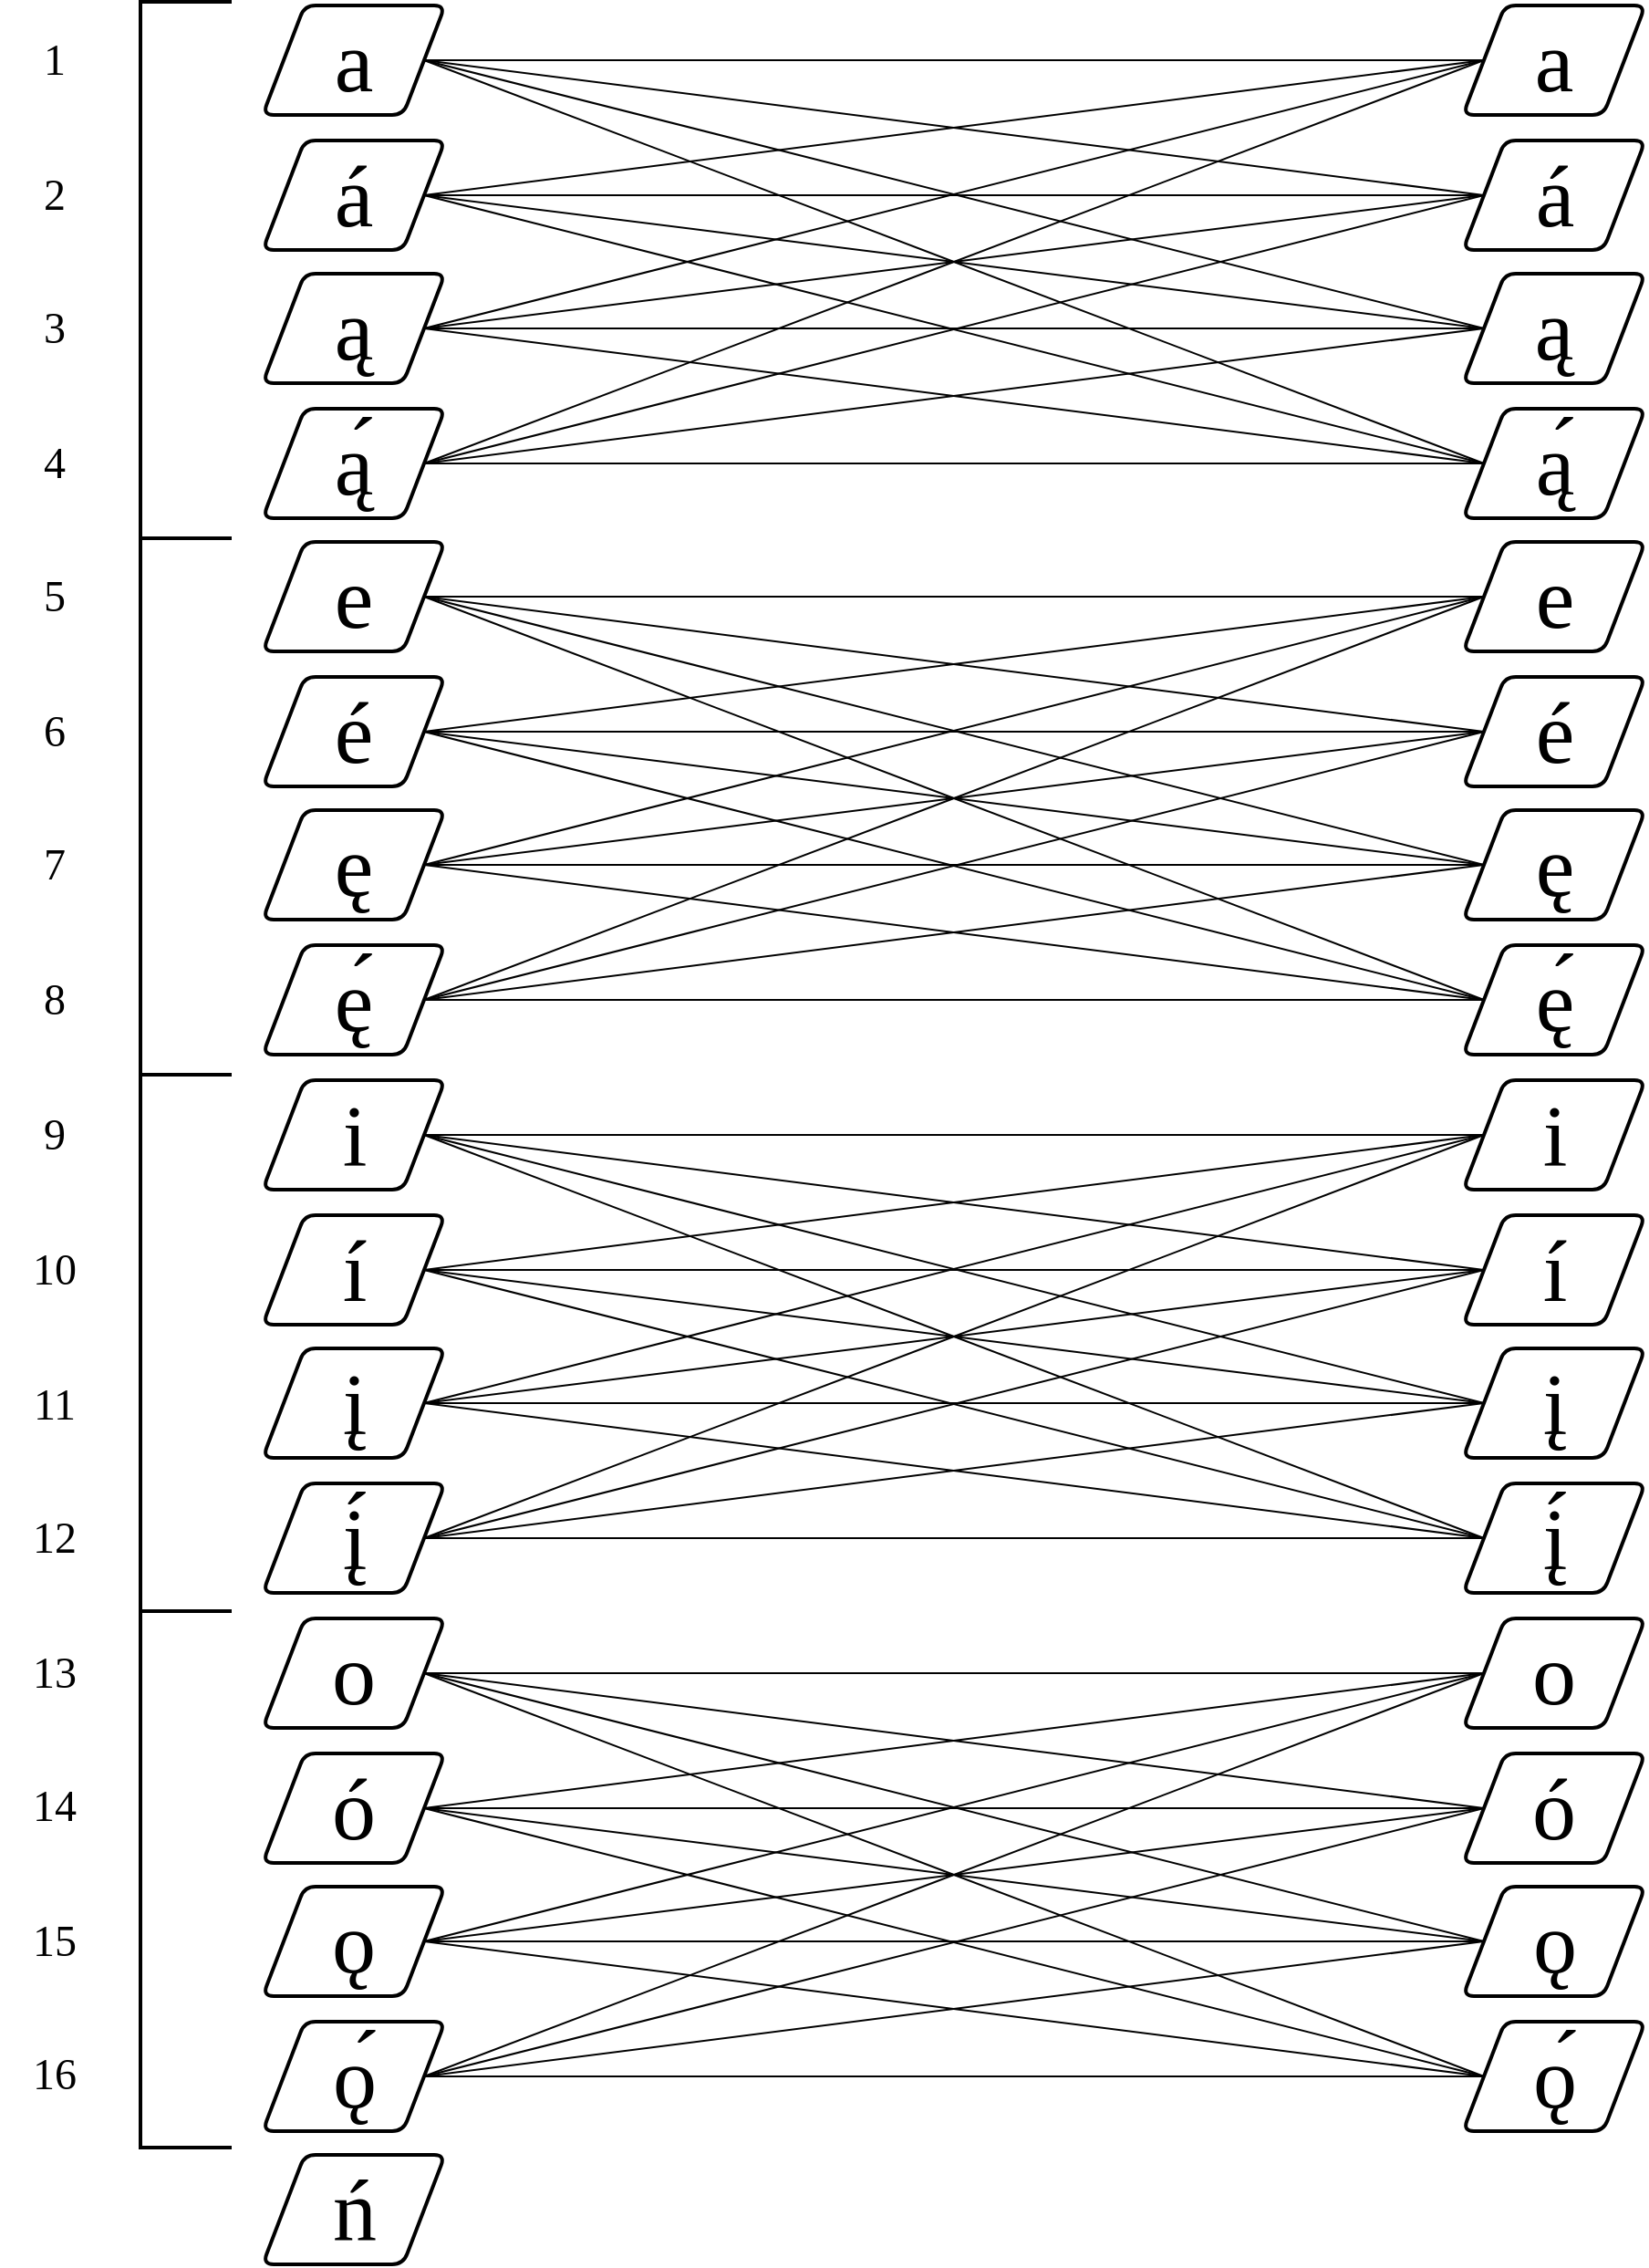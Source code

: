 <mxfile version="22.1.18" type="github">
  <diagram name="Page-1" id="VQsHgmHpjilepcqTfe5d">
    <mxGraphModel dx="4560" dy="5112" grid="0" gridSize="10" guides="1" tooltips="1" connect="1" arrows="1" fold="1" page="0" pageScale="1" pageWidth="850" pageHeight="1100" math="0" shadow="0">
      <root>
        <mxCell id="0" />
        <mxCell id="1" parent="0" />
        <mxCell id="oji7Lh0gevjrnALUTzUG-9" value="" style="strokeWidth=2;html=1;shape=mxgraph.flowchart.annotation_1;align=left;pointerEvents=1;" parent="1" vertex="1">
          <mxGeometry x="-1330" y="-3661" width="50" height="294" as="geometry" />
        </mxCell>
        <mxCell id="oji7Lh0gevjrnALUTzUG-10" value="" style="strokeWidth=2;html=1;shape=mxgraph.flowchart.annotation_1;align=left;pointerEvents=1;" parent="1" vertex="1">
          <mxGeometry x="-1330" y="-3367" width="50" height="294" as="geometry" />
        </mxCell>
        <mxCell id="oji7Lh0gevjrnALUTzUG-11" value="" style="strokeWidth=2;html=1;shape=mxgraph.flowchart.annotation_1;align=left;pointerEvents=1;" parent="1" vertex="1">
          <mxGeometry x="-1330" y="-3073" width="50" height="294" as="geometry" />
        </mxCell>
        <mxCell id="oji7Lh0gevjrnALUTzUG-12" value="" style="strokeWidth=2;html=1;shape=mxgraph.flowchart.annotation_1;align=left;pointerEvents=1;" parent="1" vertex="1">
          <mxGeometry x="-1330" y="-2779" width="50" height="294" as="geometry" />
        </mxCell>
        <mxCell id="oji7Lh0gevjrnALUTzUG-51" value="" style="endArrow=none;html=1;rounded=0;exitX=1;exitY=0.5;exitDx=0;exitDy=0;entryX=0;entryY=0.5;entryDx=0;entryDy=0;" parent="1" source="CE21XfU1R8qpKtoGvkG8-37" target="oji7Lh0gevjrnALUTzUG-56" edge="1">
          <mxGeometry width="50" height="50" relative="1" as="geometry">
            <mxPoint x="-890" y="-3445" as="sourcePoint" />
            <mxPoint x="-708.5" y="-3629" as="targetPoint" />
          </mxGeometry>
        </mxCell>
        <mxCell id="oji7Lh0gevjrnALUTzUG-52" value="" style="endArrow=none;html=1;rounded=0;entryX=0;entryY=0.5;entryDx=0;entryDy=0;exitX=1;exitY=0.5;exitDx=0;exitDy=0;" parent="1" source="CE21XfU1R8qpKtoGvkG8-37" target="oji7Lh0gevjrnALUTzUG-58" edge="1">
          <mxGeometry width="50" height="50" relative="1" as="geometry">
            <mxPoint x="-1169" y="-3612" as="sourcePoint" />
            <mxPoint x="-708.5" y="-3555" as="targetPoint" />
          </mxGeometry>
        </mxCell>
        <mxCell id="oji7Lh0gevjrnALUTzUG-54" value="" style="endArrow=none;html=1;rounded=0;exitX=1;exitY=0.5;exitDx=0;exitDy=0;entryX=0;entryY=0.5;entryDx=0;entryDy=0;" parent="1" source="CE21XfU1R8qpKtoGvkG8-37" target="oji7Lh0gevjrnALUTzUG-60" edge="1">
          <mxGeometry width="50" height="50" relative="1" as="geometry">
            <mxPoint x="-890" y="-3445" as="sourcePoint" />
            <mxPoint x="-708.5" y="-3482" as="targetPoint" />
          </mxGeometry>
        </mxCell>
        <mxCell id="oji7Lh0gevjrnALUTzUG-55" value="" style="endArrow=none;html=1;rounded=0;entryX=0;entryY=0.5;entryDx=0;entryDy=0;exitX=1;exitY=0.5;exitDx=0;exitDy=0;" parent="1" source="CE21XfU1R8qpKtoGvkG8-37" target="oji7Lh0gevjrnALUTzUG-62" edge="1">
          <mxGeometry width="50" height="50" relative="1" as="geometry">
            <mxPoint x="-1167" y="-3630" as="sourcePoint" />
            <mxPoint x="-708.5" y="-3408" as="targetPoint" />
          </mxGeometry>
        </mxCell>
        <mxCell id="oji7Lh0gevjrnALUTzUG-151" value="" style="endArrow=none;html=1;rounded=0;entryX=0;entryY=0.5;entryDx=0;entryDy=0;exitX=1;exitY=0.5;exitDx=0;exitDy=0;" parent="1" source="CE21XfU1R8qpKtoGvkG8-39" target="oji7Lh0gevjrnALUTzUG-56" edge="1">
          <mxGeometry width="50" height="50" relative="1" as="geometry">
            <mxPoint x="-591" y="-3381" as="sourcePoint" />
            <mxPoint x="-541" y="-3431" as="targetPoint" />
          </mxGeometry>
        </mxCell>
        <mxCell id="oji7Lh0gevjrnALUTzUG-152" value="" style="endArrow=none;html=1;rounded=0;entryX=0;entryY=0.5;entryDx=0;entryDy=0;exitX=1;exitY=0.5;exitDx=0;exitDy=0;" parent="1" source="CE21XfU1R8qpKtoGvkG8-41" target="oji7Lh0gevjrnALUTzUG-56" edge="1">
          <mxGeometry width="50" height="50" relative="1" as="geometry">
            <mxPoint x="-591" y="-3381" as="sourcePoint" />
            <mxPoint x="-541" y="-3431" as="targetPoint" />
          </mxGeometry>
        </mxCell>
        <mxCell id="oji7Lh0gevjrnALUTzUG-169" value="" style="endArrow=none;html=1;rounded=0;entryX=0;entryY=0.5;entryDx=0;entryDy=0;exitX=1;exitY=0.5;exitDx=0;exitDy=0;" parent="1" source="CE21XfU1R8qpKtoGvkG8-43" target="oji7Lh0gevjrnALUTzUG-56" edge="1">
          <mxGeometry width="50" height="50" relative="1" as="geometry">
            <mxPoint x="-607" y="-3712" as="sourcePoint" />
            <mxPoint x="-351" y="-3749" as="targetPoint" />
          </mxGeometry>
        </mxCell>
        <mxCell id="oji7Lh0gevjrnALUTzUG-182" value="" style="endArrow=none;html=1;rounded=0;exitX=1;exitY=0.5;exitDx=0;exitDy=0;entryX=0;entryY=0.5;entryDx=0;entryDy=0;" parent="1" source="CE21XfU1R8qpKtoGvkG8-39" target="oji7Lh0gevjrnALUTzUG-58" edge="1">
          <mxGeometry width="50" height="50" relative="1" as="geometry">
            <mxPoint x="-636" y="-3806" as="sourcePoint" />
            <mxPoint x="-380" y="-3843" as="targetPoint" />
          </mxGeometry>
        </mxCell>
        <mxCell id="oji7Lh0gevjrnALUTzUG-183" value="" style="endArrow=none;html=1;rounded=0;exitX=1;exitY=0.5;exitDx=0;exitDy=0;entryX=0;entryY=0.5;entryDx=0;entryDy=0;" parent="1" source="CE21XfU1R8qpKtoGvkG8-39" target="oji7Lh0gevjrnALUTzUG-60" edge="1">
          <mxGeometry width="50" height="50" relative="1" as="geometry">
            <mxPoint x="-626" y="-3796" as="sourcePoint" />
            <mxPoint x="-370" y="-3833" as="targetPoint" />
          </mxGeometry>
        </mxCell>
        <mxCell id="oji7Lh0gevjrnALUTzUG-184" value="" style="endArrow=none;html=1;rounded=0;exitX=1;exitY=0.5;exitDx=0;exitDy=0;entryX=0;entryY=0.5;entryDx=0;entryDy=0;" parent="1" source="CE21XfU1R8qpKtoGvkG8-39" target="oji7Lh0gevjrnALUTzUG-62" edge="1">
          <mxGeometry width="50" height="50" relative="1" as="geometry">
            <mxPoint x="-616" y="-3786" as="sourcePoint" />
            <mxPoint x="-360" y="-3823" as="targetPoint" />
          </mxGeometry>
        </mxCell>
        <mxCell id="VI83C3xkR88cXbr1cVf5-51" value="" style="endArrow=none;html=1;rounded=0;startSize=14;endSize=14;sourcePerimeterSpacing=8;targetPerimeterSpacing=8;curved=1;exitX=1;exitY=0.5;exitDx=0;exitDy=0;entryX=0;entryY=0.5;entryDx=0;entryDy=0;" parent="1" source="CE21XfU1R8qpKtoGvkG8-41" target="oji7Lh0gevjrnALUTzUG-58" edge="1">
          <mxGeometry width="50" height="50" relative="1" as="geometry">
            <mxPoint x="-1053" y="-3424" as="sourcePoint" />
            <mxPoint x="-344" y="-3535" as="targetPoint" />
          </mxGeometry>
        </mxCell>
        <mxCell id="0WpfNRxVd8SMMB5D23eY-1" value="" style="endArrow=none;html=1;rounded=0;exitX=1;exitY=0.5;exitDx=0;exitDy=0;entryX=0;entryY=0.5;entryDx=0;entryDy=0;" parent="1" source="CE21XfU1R8qpKtoGvkG8-41" target="oji7Lh0gevjrnALUTzUG-60" edge="1">
          <mxGeometry width="50" height="50" relative="1" as="geometry">
            <mxPoint x="-811" y="-3735" as="sourcePoint" />
            <mxPoint x="-705" y="-3738" as="targetPoint" />
          </mxGeometry>
        </mxCell>
        <mxCell id="CE21XfU1R8qpKtoGvkG8-37" value="" style="shape=parallelogram;html=1;strokeWidth=2;perimeter=parallelogramPerimeter;whiteSpace=wrap;rounded=1;arcSize=12;size=0.23;fontFamily=IBM Plex Sans;container=0;" parent="1" vertex="1">
          <mxGeometry x="-1263" y="-3659" width="100" height="60" as="geometry" />
        </mxCell>
        <mxCell id="CE21XfU1R8qpKtoGvkG8-38" value="&lt;font face=&quot;CMU Serif&quot; style=&quot;font-size: 48px;&quot;&gt;a&lt;/font&gt;" style="text;strokeColor=none;align=center;fillColor=none;html=1;verticalAlign=middle;whiteSpace=wrap;rounded=0;fontSize=30;container=0;" parent="1" vertex="1">
          <mxGeometry x="-1225" y="-3644" width="24" height="30" as="geometry" />
        </mxCell>
        <mxCell id="CE21XfU1R8qpKtoGvkG8-39" value="" style="shape=parallelogram;html=1;strokeWidth=2;perimeter=parallelogramPerimeter;whiteSpace=wrap;rounded=1;arcSize=12;size=0.23;fontFamily=IBM Plex Sans;container=0;" parent="1" vertex="1">
          <mxGeometry x="-1263" y="-3585" width="100" height="60" as="geometry" />
        </mxCell>
        <mxCell id="CE21XfU1R8qpKtoGvkG8-40" value="&lt;font style=&quot;font-size: 48px;&quot; face=&quot;CMU Serif&quot;&gt;á&lt;/font&gt;" style="text;strokeColor=none;align=center;fillColor=none;html=1;verticalAlign=middle;whiteSpace=wrap;rounded=0;fontSize=30;container=0;" parent="1" vertex="1">
          <mxGeometry x="-1226" y="-3570" width="26" height="30" as="geometry" />
        </mxCell>
        <mxCell id="CE21XfU1R8qpKtoGvkG8-41" value="" style="shape=parallelogram;html=1;strokeWidth=2;perimeter=parallelogramPerimeter;whiteSpace=wrap;rounded=1;arcSize=12;size=0.23;fontFamily=IBM Plex Sans;container=0;" parent="1" vertex="1">
          <mxGeometry x="-1263" y="-3512" width="100" height="60" as="geometry" />
        </mxCell>
        <mxCell id="CE21XfU1R8qpKtoGvkG8-42" value="&lt;font style=&quot;font-size: 48px;&quot; face=&quot;CMU Serif&quot;&gt;ą&lt;/font&gt;" style="text;strokeColor=none;align=center;fillColor=none;html=1;verticalAlign=middle;whiteSpace=wrap;rounded=0;fontSize=30;container=0;" parent="1" vertex="1">
          <mxGeometry x="-1225" y="-3497" width="24" height="30" as="geometry" />
        </mxCell>
        <mxCell id="CE21XfU1R8qpKtoGvkG8-43" value="" style="shape=parallelogram;html=1;strokeWidth=2;perimeter=parallelogramPerimeter;whiteSpace=wrap;rounded=1;arcSize=12;size=0.23;fontFamily=IBM Plex Sans;container=0;" parent="1" vertex="1">
          <mxGeometry x="-1263" y="-3438" width="100" height="60" as="geometry" />
        </mxCell>
        <mxCell id="CE21XfU1R8qpKtoGvkG8-44" value="&lt;p&gt;&lt;font style=&quot;font-size: 48px;&quot; face=&quot;CMU Serif&quot;&gt;ą́&lt;/font&gt;&lt;/p&gt;" style="text;strokeColor=none;align=center;fillColor=none;html=1;verticalAlign=middle;whiteSpace=wrap;rounded=0;fontSize=30;container=0;" parent="1" vertex="1">
          <mxGeometry x="-1224" y="-3423" width="22" height="30" as="geometry" />
        </mxCell>
        <mxCell id="CE21XfU1R8qpKtoGvkG8-45" value="" style="shape=parallelogram;html=1;strokeWidth=2;perimeter=parallelogramPerimeter;whiteSpace=wrap;rounded=1;arcSize=12;size=0.23;fontFamily=IBM Plex Sans;container=0;" parent="1" vertex="1">
          <mxGeometry x="-1263" y="-3365" width="100" height="60" as="geometry" />
        </mxCell>
        <mxCell id="CE21XfU1R8qpKtoGvkG8-46" value="&lt;font style=&quot;font-size: 48px;&quot; face=&quot;CMU Serif&quot;&gt;e&lt;/font&gt;" style="text;strokeColor=none;align=center;fillColor=none;html=1;verticalAlign=middle;whiteSpace=wrap;rounded=0;fontSize=30;container=0;" parent="1" vertex="1">
          <mxGeometry x="-1223" y="-3350" width="20" height="30" as="geometry" />
        </mxCell>
        <mxCell id="CE21XfU1R8qpKtoGvkG8-47" value="" style="shape=parallelogram;html=1;strokeWidth=2;perimeter=parallelogramPerimeter;whiteSpace=wrap;rounded=1;arcSize=12;size=0.23;fontFamily=IBM Plex Sans;container=0;" parent="1" vertex="1">
          <mxGeometry x="-1263" y="-3291" width="100" height="60" as="geometry" />
        </mxCell>
        <mxCell id="CE21XfU1R8qpKtoGvkG8-48" value="&lt;font style=&quot;font-size: 48px;&quot; face=&quot;CMU Serif&quot;&gt;é&lt;/font&gt;" style="text;strokeColor=none;align=center;fillColor=none;html=1;verticalAlign=middle;whiteSpace=wrap;rounded=0;fontSize=30;container=0;" parent="1" vertex="1">
          <mxGeometry x="-1223" y="-3276" width="20" height="30" as="geometry" />
        </mxCell>
        <mxCell id="CE21XfU1R8qpKtoGvkG8-49" value="" style="shape=parallelogram;html=1;strokeWidth=2;perimeter=parallelogramPerimeter;whiteSpace=wrap;rounded=1;arcSize=12;size=0.23;fontFamily=IBM Plex Sans;container=0;" parent="1" vertex="1">
          <mxGeometry x="-1263" y="-3218" width="100" height="60" as="geometry" />
        </mxCell>
        <mxCell id="CE21XfU1R8qpKtoGvkG8-50" value="&lt;font style=&quot;font-size: 48px;&quot; face=&quot;CMU Serif&quot;&gt;ę&lt;/font&gt;" style="text;strokeColor=none;align=center;fillColor=none;html=1;verticalAlign=middle;whiteSpace=wrap;rounded=0;fontSize=30;container=0;" parent="1" vertex="1">
          <mxGeometry x="-1223" y="-3203" width="20" height="30" as="geometry" />
        </mxCell>
        <mxCell id="CE21XfU1R8qpKtoGvkG8-51" value="" style="shape=parallelogram;html=1;strokeWidth=2;perimeter=parallelogramPerimeter;whiteSpace=wrap;rounded=1;arcSize=12;size=0.23;fontFamily=IBM Plex Sans;container=0;" parent="1" vertex="1">
          <mxGeometry x="-1263" y="-3144" width="100" height="60" as="geometry" />
        </mxCell>
        <mxCell id="CE21XfU1R8qpKtoGvkG8-52" value="&lt;font style=&quot;font-size: 48px;&quot; face=&quot;CMU Serif&quot;&gt;ę́&lt;/font&gt;" style="text;strokeColor=none;align=center;fillColor=none;html=1;verticalAlign=middle;whiteSpace=wrap;rounded=0;fontSize=30;container=0;" parent="1" vertex="1">
          <mxGeometry x="-1223" y="-3129" width="20" height="30" as="geometry" />
        </mxCell>
        <mxCell id="CE21XfU1R8qpKtoGvkG8-53" value="" style="shape=parallelogram;html=1;strokeWidth=2;perimeter=parallelogramPerimeter;whiteSpace=wrap;rounded=1;arcSize=12;size=0.23;fontFamily=IBM Plex Sans;container=0;" parent="1" vertex="1">
          <mxGeometry x="-1263" y="-3070" width="100" height="60" as="geometry" />
        </mxCell>
        <mxCell id="CE21XfU1R8qpKtoGvkG8-54" value="&lt;font face=&quot;CMU Serif&quot; style=&quot;font-size: 48px;&quot;&gt;i&lt;/font&gt;" style="text;strokeColor=none;align=center;fillColor=none;html=1;verticalAlign=middle;whiteSpace=wrap;rounded=0;fontSize=30;container=0;" parent="1" vertex="1">
          <mxGeometry x="-1220.5" y="-3055" width="15" height="30" as="geometry" />
        </mxCell>
        <mxCell id="CE21XfU1R8qpKtoGvkG8-55" value="" style="shape=parallelogram;html=1;strokeWidth=2;perimeter=parallelogramPerimeter;whiteSpace=wrap;rounded=1;arcSize=12;size=0.23;fontFamily=IBM Plex Sans;container=0;" parent="1" vertex="1">
          <mxGeometry x="-1263" y="-2996" width="100" height="60" as="geometry" />
        </mxCell>
        <mxCell id="CE21XfU1R8qpKtoGvkG8-56" value="&lt;font style=&quot;font-size: 48px;&quot; face=&quot;CMU Serif&quot;&gt;í&lt;/font&gt;" style="text;strokeColor=none;align=center;fillColor=none;html=1;verticalAlign=middle;whiteSpace=wrap;rounded=0;fontSize=30;container=0;" parent="1" vertex="1">
          <mxGeometry x="-1219.5" y="-2981" width="13" height="30" as="geometry" />
        </mxCell>
        <mxCell id="CE21XfU1R8qpKtoGvkG8-57" value="" style="shape=parallelogram;html=1;strokeWidth=2;perimeter=parallelogramPerimeter;whiteSpace=wrap;rounded=1;arcSize=12;size=0.23;fontFamily=IBM Plex Sans;container=0;" parent="1" vertex="1">
          <mxGeometry x="-1263" y="-2923" width="100" height="60" as="geometry" />
        </mxCell>
        <mxCell id="CE21XfU1R8qpKtoGvkG8-58" value="&lt;font style=&quot;font-size: 48px;&quot; face=&quot;CMU Serif&quot;&gt;į&lt;/font&gt;" style="text;strokeColor=none;align=center;fillColor=none;html=1;verticalAlign=middle;whiteSpace=wrap;rounded=0;fontSize=30;container=0;" parent="1" vertex="1">
          <mxGeometry x="-1219.5" y="-2908" width="13" height="30" as="geometry" />
        </mxCell>
        <mxCell id="CE21XfU1R8qpKtoGvkG8-59" value="" style="shape=parallelogram;html=1;strokeWidth=2;perimeter=parallelogramPerimeter;whiteSpace=wrap;rounded=1;arcSize=12;size=0.23;fontFamily=IBM Plex Sans;container=0;" parent="1" vertex="1">
          <mxGeometry x="-1263" y="-2849" width="100" height="60" as="geometry" />
        </mxCell>
        <mxCell id="CE21XfU1R8qpKtoGvkG8-60" value="&lt;font style=&quot;font-size: 48px;&quot; face=&quot;CMU Serif&quot;&gt;į́&lt;/font&gt;" style="text;strokeColor=none;align=center;fillColor=none;html=1;verticalAlign=middle;whiteSpace=wrap;rounded=0;fontSize=30;container=0;" parent="1" vertex="1">
          <mxGeometry x="-1219.5" y="-2834" width="13" height="30" as="geometry" />
        </mxCell>
        <mxCell id="oji7Lh0gevjrnALUTzUG-1" value="" style="shape=parallelogram;html=1;strokeWidth=2;perimeter=parallelogramPerimeter;whiteSpace=wrap;rounded=1;arcSize=12;size=0.23;fontFamily=IBM Plex Sans;container=0;" parent="1" vertex="1">
          <mxGeometry x="-1263" y="-2775" width="100" height="60" as="geometry" />
        </mxCell>
        <mxCell id="oji7Lh0gevjrnALUTzUG-2" value="&lt;font style=&quot;font-size: 48px;&quot; face=&quot;CMU Serif&quot;&gt;o&lt;/font&gt;" style="text;strokeColor=none;align=center;fillColor=none;html=1;verticalAlign=middle;whiteSpace=wrap;rounded=0;fontSize=30;container=0;" parent="1" vertex="1">
          <mxGeometry x="-1224" y="-2760" width="22" height="30" as="geometry" />
        </mxCell>
        <mxCell id="oji7Lh0gevjrnALUTzUG-3" value="" style="shape=parallelogram;html=1;strokeWidth=2;perimeter=parallelogramPerimeter;whiteSpace=wrap;rounded=1;arcSize=12;size=0.23;fontFamily=IBM Plex Sans;container=0;" parent="1" vertex="1">
          <mxGeometry x="-1263" y="-2701" width="100" height="60" as="geometry" />
        </mxCell>
        <mxCell id="oji7Lh0gevjrnALUTzUG-4" value="&lt;font style=&quot;font-size: 48px;&quot; face=&quot;CMU Serif&quot;&gt;ó&lt;/font&gt;" style="text;strokeColor=none;align=center;fillColor=none;html=1;verticalAlign=middle;whiteSpace=wrap;rounded=0;fontSize=30;container=0;" parent="1" vertex="1">
          <mxGeometry x="-1224" y="-2686" width="22" height="30" as="geometry" />
        </mxCell>
        <mxCell id="oji7Lh0gevjrnALUTzUG-5" value="" style="shape=parallelogram;html=1;strokeWidth=2;perimeter=parallelogramPerimeter;whiteSpace=wrap;rounded=1;arcSize=12;size=0.23;fontFamily=IBM Plex Sans;container=0;" parent="1" vertex="1">
          <mxGeometry x="-1263" y="-2628" width="100" height="60" as="geometry" />
        </mxCell>
        <mxCell id="oji7Lh0gevjrnALUTzUG-6" value="&lt;font style=&quot;font-size: 48px;&quot; face=&quot;CMU Serif&quot;&gt;ǫ&lt;/font&gt;" style="text;strokeColor=none;align=center;fillColor=none;html=1;verticalAlign=middle;whiteSpace=wrap;rounded=0;fontSize=30;container=0;" parent="1" vertex="1">
          <mxGeometry x="-1224" y="-2613" width="22" height="30" as="geometry" />
        </mxCell>
        <mxCell id="oji7Lh0gevjrnALUTzUG-7" value="" style="shape=parallelogram;html=1;strokeWidth=2;perimeter=parallelogramPerimeter;whiteSpace=wrap;rounded=1;arcSize=12;size=0.23;fontFamily=IBM Plex Sans;container=0;" parent="1" vertex="1">
          <mxGeometry x="-1263" y="-2554" width="100" height="60" as="geometry" />
        </mxCell>
        <mxCell id="oji7Lh0gevjrnALUTzUG-8" value="&lt;font style=&quot;font-size: 48px;&quot; face=&quot;CMU Serif&quot;&gt;ǫ́&lt;/font&gt;" style="text;strokeColor=none;align=center;fillColor=none;html=1;verticalAlign=middle;whiteSpace=wrap;rounded=0;fontSize=30;container=0;" parent="1" vertex="1">
          <mxGeometry x="-1223.5" y="-2539" width="21" height="30" as="geometry" />
        </mxCell>
        <mxCell id="oji7Lh0gevjrnALUTzUG-13" value="" style="shape=parallelogram;html=1;strokeWidth=2;perimeter=parallelogramPerimeter;whiteSpace=wrap;rounded=1;arcSize=12;size=0.23;fontFamily=IBM Plex Sans;container=0;" parent="1" vertex="1">
          <mxGeometry x="-1263" y="-2481" width="100" height="60" as="geometry" />
        </mxCell>
        <mxCell id="oji7Lh0gevjrnALUTzUG-14" value="&lt;font style=&quot;font-size: 48px;&quot; face=&quot;CMU Serif&quot;&gt;ń&lt;/font&gt;" style="text;strokeColor=none;align=center;fillColor=none;html=1;verticalAlign=middle;whiteSpace=wrap;rounded=0;fontSize=30;container=0;" parent="1" vertex="1">
          <mxGeometry x="-1225.5" y="-2466" width="25" height="30" as="geometry" />
        </mxCell>
        <mxCell id="oji7Lh0gevjrnALUTzUG-56" value="" style="shape=parallelogram;html=1;strokeWidth=2;perimeter=parallelogramPerimeter;whiteSpace=wrap;rounded=1;arcSize=12;size=0.23;fontFamily=IBM Plex Sans;container=0;" parent="1" vertex="1">
          <mxGeometry x="-605" y="-3659" width="100" height="60" as="geometry" />
        </mxCell>
        <mxCell id="oji7Lh0gevjrnALUTzUG-57" value="&lt;font face=&quot;CMU Serif&quot; style=&quot;font-size: 48px;&quot;&gt;a&lt;/font&gt;" style="text;strokeColor=none;align=center;fillColor=none;html=1;verticalAlign=middle;whiteSpace=wrap;rounded=0;fontSize=30;container=0;" parent="1" vertex="1">
          <mxGeometry x="-567" y="-3644" width="24" height="30" as="geometry" />
        </mxCell>
        <mxCell id="oji7Lh0gevjrnALUTzUG-58" value="" style="shape=parallelogram;html=1;strokeWidth=2;perimeter=parallelogramPerimeter;whiteSpace=wrap;rounded=1;arcSize=12;size=0.23;fontFamily=IBM Plex Sans;container=0;" parent="1" vertex="1">
          <mxGeometry x="-605" y="-3585" width="100" height="60" as="geometry" />
        </mxCell>
        <mxCell id="oji7Lh0gevjrnALUTzUG-59" value="&lt;font style=&quot;font-size: 48px;&quot; face=&quot;CMU Serif&quot;&gt;á&lt;/font&gt;" style="text;strokeColor=none;align=center;fillColor=none;html=1;verticalAlign=middle;whiteSpace=wrap;rounded=0;fontSize=30;container=0;" parent="1" vertex="1">
          <mxGeometry x="-567.5" y="-3570" width="25" height="30" as="geometry" />
        </mxCell>
        <mxCell id="oji7Lh0gevjrnALUTzUG-60" value="" style="shape=parallelogram;html=1;strokeWidth=2;perimeter=parallelogramPerimeter;whiteSpace=wrap;rounded=1;arcSize=12;size=0.23;fontFamily=IBM Plex Sans;container=0;" parent="1" vertex="1">
          <mxGeometry x="-605" y="-3512" width="100" height="60" as="geometry" />
        </mxCell>
        <mxCell id="oji7Lh0gevjrnALUTzUG-61" value="&lt;font style=&quot;font-size: 48px;&quot; face=&quot;CMU Serif&quot;&gt;ą&lt;/font&gt;" style="text;strokeColor=none;align=center;fillColor=none;html=1;verticalAlign=middle;whiteSpace=wrap;rounded=0;fontSize=30;container=0;" parent="1" vertex="1">
          <mxGeometry x="-567" y="-3497" width="24" height="30" as="geometry" />
        </mxCell>
        <mxCell id="oji7Lh0gevjrnALUTzUG-62" value="" style="shape=parallelogram;html=1;strokeWidth=2;perimeter=parallelogramPerimeter;whiteSpace=wrap;rounded=1;arcSize=12;size=0.23;fontFamily=IBM Plex Sans;container=0;" parent="1" vertex="1">
          <mxGeometry x="-605" y="-3438" width="100" height="60" as="geometry" />
        </mxCell>
        <mxCell id="oji7Lh0gevjrnALUTzUG-63" value="&lt;p&gt;&lt;font style=&quot;font-size: 48px;&quot; face=&quot;CMU Serif&quot;&gt;ą́&lt;/font&gt;&lt;/p&gt;" style="text;strokeColor=none;align=center;fillColor=none;html=1;verticalAlign=middle;whiteSpace=wrap;rounded=0;fontSize=30;container=0;" parent="1" vertex="1">
          <mxGeometry x="-565.5" y="-3423" width="21" height="30" as="geometry" />
        </mxCell>
        <mxCell id="oji7Lh0gevjrnALUTzUG-64" value="" style="shape=parallelogram;html=1;strokeWidth=2;perimeter=parallelogramPerimeter;whiteSpace=wrap;rounded=1;arcSize=12;size=0.23;fontFamily=IBM Plex Sans;container=0;" parent="1" vertex="1">
          <mxGeometry x="-605" y="-3365" width="100" height="60" as="geometry" />
        </mxCell>
        <mxCell id="oji7Lh0gevjrnALUTzUG-65" value="&lt;font style=&quot;font-size: 48px;&quot; face=&quot;CMU Serif&quot;&gt;e&lt;/font&gt;" style="text;strokeColor=none;align=center;fillColor=none;html=1;verticalAlign=middle;whiteSpace=wrap;rounded=0;fontSize=30;container=0;" parent="1" vertex="1">
          <mxGeometry x="-564.5" y="-3350" width="19" height="30" as="geometry" />
        </mxCell>
        <mxCell id="oji7Lh0gevjrnALUTzUG-66" value="" style="shape=parallelogram;html=1;strokeWidth=2;perimeter=parallelogramPerimeter;whiteSpace=wrap;rounded=1;arcSize=12;size=0.23;fontFamily=IBM Plex Sans;container=0;" parent="1" vertex="1">
          <mxGeometry x="-605" y="-3291" width="100" height="60" as="geometry" />
        </mxCell>
        <mxCell id="oji7Lh0gevjrnALUTzUG-67" value="&lt;font style=&quot;font-size: 48px;&quot; face=&quot;CMU Serif&quot;&gt;é&lt;/font&gt;" style="text;strokeColor=none;align=center;fillColor=none;html=1;verticalAlign=middle;whiteSpace=wrap;rounded=0;fontSize=30;container=0;" parent="1" vertex="1">
          <mxGeometry x="-564.5" y="-3276" width="19" height="30" as="geometry" />
        </mxCell>
        <mxCell id="oji7Lh0gevjrnALUTzUG-68" value="" style="shape=parallelogram;html=1;strokeWidth=2;perimeter=parallelogramPerimeter;whiteSpace=wrap;rounded=1;arcSize=12;size=0.23;fontFamily=IBM Plex Sans;container=0;" parent="1" vertex="1">
          <mxGeometry x="-605" y="-3218" width="100" height="60" as="geometry" />
        </mxCell>
        <mxCell id="oji7Lh0gevjrnALUTzUG-69" value="&lt;font style=&quot;font-size: 48px;&quot; face=&quot;CMU Serif&quot;&gt;ę&lt;/font&gt;" style="text;strokeColor=none;align=center;fillColor=none;html=1;verticalAlign=middle;whiteSpace=wrap;rounded=0;fontSize=30;container=0;" parent="1" vertex="1">
          <mxGeometry x="-564.5" y="-3203" width="19" height="30" as="geometry" />
        </mxCell>
        <mxCell id="oji7Lh0gevjrnALUTzUG-70" value="" style="shape=parallelogram;html=1;strokeWidth=2;perimeter=parallelogramPerimeter;whiteSpace=wrap;rounded=1;arcSize=12;size=0.23;fontFamily=IBM Plex Sans;container=0;" parent="1" vertex="1">
          <mxGeometry x="-605" y="-3144" width="100" height="60" as="geometry" />
        </mxCell>
        <mxCell id="oji7Lh0gevjrnALUTzUG-71" value="&lt;font style=&quot;font-size: 48px;&quot; face=&quot;CMU Serif&quot;&gt;ę́&lt;/font&gt;" style="text;strokeColor=none;align=center;fillColor=none;html=1;verticalAlign=middle;whiteSpace=wrap;rounded=0;fontSize=30;container=0;" parent="1" vertex="1">
          <mxGeometry x="-564.5" y="-3129" width="19" height="30" as="geometry" />
        </mxCell>
        <mxCell id="oji7Lh0gevjrnALUTzUG-72" value="" style="shape=parallelogram;html=1;strokeWidth=2;perimeter=parallelogramPerimeter;whiteSpace=wrap;rounded=1;arcSize=12;size=0.23;fontFamily=IBM Plex Sans;container=0;" parent="1" vertex="1">
          <mxGeometry x="-605" y="-3070" width="100" height="60" as="geometry" />
        </mxCell>
        <mxCell id="oji7Lh0gevjrnALUTzUG-73" value="&lt;font face=&quot;CMU Serif&quot; style=&quot;font-size: 48px;&quot;&gt;i&lt;/font&gt;" style="text;strokeColor=none;align=center;fillColor=none;html=1;verticalAlign=middle;whiteSpace=wrap;rounded=0;fontSize=30;container=0;" parent="1" vertex="1">
          <mxGeometry x="-560.5" y="-3055" width="11" height="30" as="geometry" />
        </mxCell>
        <mxCell id="oji7Lh0gevjrnALUTzUG-74" value="" style="shape=parallelogram;html=1;strokeWidth=2;perimeter=parallelogramPerimeter;whiteSpace=wrap;rounded=1;arcSize=12;size=0.23;fontFamily=IBM Plex Sans;container=0;" parent="1" vertex="1">
          <mxGeometry x="-605" y="-2996" width="100" height="60" as="geometry" />
        </mxCell>
        <mxCell id="oji7Lh0gevjrnALUTzUG-75" value="&lt;font style=&quot;font-size: 48px;&quot; face=&quot;CMU Serif&quot;&gt;í&lt;/font&gt;" style="text;strokeColor=none;align=center;fillColor=none;html=1;verticalAlign=middle;whiteSpace=wrap;rounded=0;fontSize=30;container=0;" parent="1" vertex="1">
          <mxGeometry x="-561.5" y="-2981" width="13" height="30" as="geometry" />
        </mxCell>
        <mxCell id="oji7Lh0gevjrnALUTzUG-76" value="" style="shape=parallelogram;html=1;strokeWidth=2;perimeter=parallelogramPerimeter;whiteSpace=wrap;rounded=1;arcSize=12;size=0.23;fontFamily=IBM Plex Sans;container=0;" parent="1" vertex="1">
          <mxGeometry x="-605" y="-2923" width="100" height="60" as="geometry" />
        </mxCell>
        <mxCell id="oji7Lh0gevjrnALUTzUG-77" value="&lt;font style=&quot;font-size: 48px;&quot; face=&quot;CMU Serif&quot;&gt;į&lt;/font&gt;" style="text;strokeColor=none;align=center;fillColor=none;html=1;verticalAlign=middle;whiteSpace=wrap;rounded=0;fontSize=30;container=0;" parent="1" vertex="1">
          <mxGeometry x="-560.5" y="-2908" width="11" height="30" as="geometry" />
        </mxCell>
        <mxCell id="oji7Lh0gevjrnALUTzUG-78" value="" style="shape=parallelogram;html=1;strokeWidth=2;perimeter=parallelogramPerimeter;whiteSpace=wrap;rounded=1;arcSize=12;size=0.23;fontFamily=IBM Plex Sans;container=0;" parent="1" vertex="1">
          <mxGeometry x="-605" y="-2849" width="100" height="60" as="geometry" />
        </mxCell>
        <mxCell id="oji7Lh0gevjrnALUTzUG-79" value="&lt;font style=&quot;font-size: 48px;&quot; face=&quot;CMU Serif&quot;&gt;į́&lt;/font&gt;" style="text;strokeColor=none;align=center;fillColor=none;html=1;verticalAlign=middle;whiteSpace=wrap;rounded=0;fontSize=30;container=0;" parent="1" vertex="1">
          <mxGeometry x="-560.5" y="-2834" width="11" height="30" as="geometry" />
        </mxCell>
        <mxCell id="oji7Lh0gevjrnALUTzUG-80" value="" style="shape=parallelogram;html=1;strokeWidth=2;perimeter=parallelogramPerimeter;whiteSpace=wrap;rounded=1;arcSize=12;size=0.23;fontFamily=IBM Plex Sans;container=0;" parent="1" vertex="1">
          <mxGeometry x="-605" y="-2775" width="100" height="60" as="geometry" />
        </mxCell>
        <mxCell id="oji7Lh0gevjrnALUTzUG-81" value="&lt;font style=&quot;font-size: 48px;&quot; face=&quot;CMU Serif&quot;&gt;o&lt;/font&gt;" style="text;strokeColor=none;align=center;fillColor=none;html=1;verticalAlign=middle;whiteSpace=wrap;rounded=0;fontSize=30;container=0;" parent="1" vertex="1">
          <mxGeometry x="-566" y="-2760" width="22" height="30" as="geometry" />
        </mxCell>
        <mxCell id="oji7Lh0gevjrnALUTzUG-82" value="" style="shape=parallelogram;html=1;strokeWidth=2;perimeter=parallelogramPerimeter;whiteSpace=wrap;rounded=1;arcSize=12;size=0.23;fontFamily=IBM Plex Sans;container=0;" parent="1" vertex="1">
          <mxGeometry x="-605" y="-2701" width="100" height="60" as="geometry" />
        </mxCell>
        <mxCell id="oji7Lh0gevjrnALUTzUG-83" value="&lt;font style=&quot;font-size: 48px;&quot; face=&quot;CMU Serif&quot;&gt;ó&lt;/font&gt;" style="text;strokeColor=none;align=center;fillColor=none;html=1;verticalAlign=middle;whiteSpace=wrap;rounded=0;fontSize=30;container=0;" parent="1" vertex="1">
          <mxGeometry x="-566" y="-2686" width="22" height="30" as="geometry" />
        </mxCell>
        <mxCell id="oji7Lh0gevjrnALUTzUG-84" value="" style="shape=parallelogram;html=1;strokeWidth=2;perimeter=parallelogramPerimeter;whiteSpace=wrap;rounded=1;arcSize=12;size=0.23;fontFamily=IBM Plex Sans;container=0;" parent="1" vertex="1">
          <mxGeometry x="-605" y="-2628" width="100" height="60" as="geometry" />
        </mxCell>
        <mxCell id="oji7Lh0gevjrnALUTzUG-85" value="&lt;font style=&quot;font-size: 48px;&quot; face=&quot;CMU Serif&quot;&gt;ǫ&lt;/font&gt;" style="text;strokeColor=none;align=center;fillColor=none;html=1;verticalAlign=middle;whiteSpace=wrap;rounded=0;fontSize=30;container=0;" parent="1" vertex="1">
          <mxGeometry x="-565.5" y="-2613" width="21" height="30" as="geometry" />
        </mxCell>
        <mxCell id="oji7Lh0gevjrnALUTzUG-86" value="" style="shape=parallelogram;html=1;strokeWidth=2;perimeter=parallelogramPerimeter;whiteSpace=wrap;rounded=1;arcSize=12;size=0.23;fontFamily=IBM Plex Sans;container=0;" parent="1" vertex="1">
          <mxGeometry x="-605" y="-2554" width="100" height="60" as="geometry" />
        </mxCell>
        <mxCell id="oji7Lh0gevjrnALUTzUG-87" value="&lt;font style=&quot;font-size: 48px;&quot; face=&quot;CMU Serif&quot;&gt;ǫ́&lt;/font&gt;" style="text;strokeColor=none;align=center;fillColor=none;html=1;verticalAlign=middle;whiteSpace=wrap;rounded=0;fontSize=30;container=0;" parent="1" vertex="1">
          <mxGeometry x="-565.5" y="-2539" width="21" height="30" as="geometry" />
        </mxCell>
        <mxCell id="0WpfNRxVd8SMMB5D23eY-2" value="" style="endArrow=none;html=1;rounded=0;exitX=1;exitY=0.5;exitDx=0;exitDy=0;entryX=0;entryY=0.5;entryDx=0;entryDy=0;" parent="1" source="CE21XfU1R8qpKtoGvkG8-41" target="oji7Lh0gevjrnALUTzUG-62" edge="1">
          <mxGeometry width="50" height="50" relative="1" as="geometry">
            <mxPoint x="-801" y="-3725" as="sourcePoint" />
            <mxPoint x="-695" y="-3728" as="targetPoint" />
          </mxGeometry>
        </mxCell>
        <mxCell id="0WpfNRxVd8SMMB5D23eY-15" value="" style="endArrow=none;html=1;rounded=0;exitX=1;exitY=0.5;exitDx=0;exitDy=0;entryX=0;entryY=0.5;entryDx=0;entryDy=0;" parent="1" source="CE21XfU1R8qpKtoGvkG8-43" target="oji7Lh0gevjrnALUTzUG-58" edge="1">
          <mxGeometry width="50" height="50" relative="1" as="geometry">
            <mxPoint x="-166" y="-3404" as="sourcePoint" />
            <mxPoint x="-60" y="-3407" as="targetPoint" />
          </mxGeometry>
        </mxCell>
        <mxCell id="0WpfNRxVd8SMMB5D23eY-16" value="" style="endArrow=none;html=1;rounded=0;exitX=1;exitY=0.5;exitDx=0;exitDy=0;entryX=0;entryY=0.5;entryDx=0;entryDy=0;" parent="1" source="CE21XfU1R8qpKtoGvkG8-43" target="oji7Lh0gevjrnALUTzUG-60" edge="1">
          <mxGeometry width="50" height="50" relative="1" as="geometry">
            <mxPoint x="-156" y="-3394" as="sourcePoint" />
            <mxPoint x="10" y="-3511" as="targetPoint" />
          </mxGeometry>
        </mxCell>
        <mxCell id="0WpfNRxVd8SMMB5D23eY-17" value="" style="endArrow=none;html=1;rounded=0;exitX=1;exitY=0.5;exitDx=0;exitDy=0;entryX=0;entryY=0.5;entryDx=0;entryDy=0;" parent="1" source="CE21XfU1R8qpKtoGvkG8-43" target="oji7Lh0gevjrnALUTzUG-62" edge="1">
          <mxGeometry width="50" height="50" relative="1" as="geometry">
            <mxPoint x="-146" y="-3384" as="sourcePoint" />
            <mxPoint x="-40" y="-3387" as="targetPoint" />
          </mxGeometry>
        </mxCell>
        <mxCell id="0WpfNRxVd8SMMB5D23eY-33" value="" style="endArrow=none;html=1;rounded=0;exitX=1;exitY=0.5;exitDx=0;exitDy=0;entryX=0;entryY=0.5;entryDx=0;entryDy=0;" parent="1" source="CE21XfU1R8qpKtoGvkG8-45" target="oji7Lh0gevjrnALUTzUG-64" edge="1">
          <mxGeometry width="50" height="50" relative="1" as="geometry">
            <mxPoint x="14" y="-3224" as="sourcePoint" />
            <mxPoint x="120" y="-3227" as="targetPoint" />
          </mxGeometry>
        </mxCell>
        <mxCell id="0WpfNRxVd8SMMB5D23eY-34" value="" style="endArrow=none;html=1;rounded=0;exitX=1;exitY=0.5;exitDx=0;exitDy=0;entryX=0;entryY=0.5;entryDx=0;entryDy=0;" parent="1" source="CE21XfU1R8qpKtoGvkG8-45" target="oji7Lh0gevjrnALUTzUG-66" edge="1">
          <mxGeometry width="50" height="50" relative="1" as="geometry">
            <mxPoint x="24" y="-3214" as="sourcePoint" />
            <mxPoint x="76" y="-3087" as="targetPoint" />
          </mxGeometry>
        </mxCell>
        <mxCell id="0WpfNRxVd8SMMB5D23eY-35" value="" style="endArrow=none;html=1;rounded=0;exitX=1;exitY=0.5;exitDx=0;exitDy=0;entryX=0;entryY=0.5;entryDx=0;entryDy=0;" parent="1" source="CE21XfU1R8qpKtoGvkG8-45" target="oji7Lh0gevjrnALUTzUG-68" edge="1">
          <mxGeometry width="50" height="50" relative="1" as="geometry">
            <mxPoint x="34" y="-3204" as="sourcePoint" />
            <mxPoint x="116" y="-3305" as="targetPoint" />
          </mxGeometry>
        </mxCell>
        <mxCell id="0WpfNRxVd8SMMB5D23eY-36" value="" style="endArrow=none;html=1;rounded=0;exitX=1;exitY=0.5;exitDx=0;exitDy=0;entryX=0;entryY=0.5;entryDx=0;entryDy=0;" parent="1" source="CE21XfU1R8qpKtoGvkG8-45" target="oji7Lh0gevjrnALUTzUG-70" edge="1">
          <mxGeometry width="50" height="50" relative="1" as="geometry">
            <mxPoint x="44" y="-3194" as="sourcePoint" />
            <mxPoint x="150" y="-3197" as="targetPoint" />
          </mxGeometry>
        </mxCell>
        <mxCell id="0WpfNRxVd8SMMB5D23eY-48" value="" style="endArrow=none;html=1;rounded=0;exitX=1;exitY=0.5;exitDx=0;exitDy=0;entryX=0;entryY=0.5;entryDx=0;entryDy=0;" parent="1" source="CE21XfU1R8qpKtoGvkG8-47" target="oji7Lh0gevjrnALUTzUG-64" edge="1">
          <mxGeometry width="50" height="50" relative="1" as="geometry">
            <mxPoint x="-200" y="-3328" as="sourcePoint" />
            <mxPoint x="-94" y="-3331" as="targetPoint" />
          </mxGeometry>
        </mxCell>
        <mxCell id="0WpfNRxVd8SMMB5D23eY-49" value="" style="endArrow=none;html=1;rounded=0;exitX=1;exitY=0.5;exitDx=0;exitDy=0;entryX=0;entryY=0.5;entryDx=0;entryDy=0;" parent="1" source="CE21XfU1R8qpKtoGvkG8-47" target="oji7Lh0gevjrnALUTzUG-66" edge="1">
          <mxGeometry width="50" height="50" relative="1" as="geometry">
            <mxPoint x="-190" y="-3318" as="sourcePoint" />
            <mxPoint x="-84" y="-3321" as="targetPoint" />
          </mxGeometry>
        </mxCell>
        <mxCell id="0WpfNRxVd8SMMB5D23eY-50" value="" style="endArrow=none;html=1;rounded=0;exitX=1;exitY=0.5;exitDx=0;exitDy=0;entryX=0;entryY=0.5;entryDx=0;entryDy=0;" parent="1" source="CE21XfU1R8qpKtoGvkG8-47" target="oji7Lh0gevjrnALUTzUG-68" edge="1">
          <mxGeometry width="50" height="50" relative="1" as="geometry">
            <mxPoint x="-180" y="-3308" as="sourcePoint" />
            <mxPoint x="-74" y="-3311" as="targetPoint" />
          </mxGeometry>
        </mxCell>
        <mxCell id="0WpfNRxVd8SMMB5D23eY-51" value="&lt;font face=&quot;Tahoma&quot; style=&quot;font-size: 24px;&quot;&gt;1&lt;/font&gt;" style="text;html=1;strokeColor=none;fillColor=none;align=center;verticalAlign=middle;whiteSpace=wrap;rounded=0;" parent="1" vertex="1">
          <mxGeometry x="-1407" y="-3644" width="60" height="30" as="geometry" />
        </mxCell>
        <mxCell id="0WpfNRxVd8SMMB5D23eY-52" value="&lt;font face=&quot;Tahoma&quot; style=&quot;font-size: 24px;&quot;&gt;2&lt;/font&gt;" style="text;html=1;strokeColor=none;fillColor=none;align=center;verticalAlign=middle;whiteSpace=wrap;rounded=0;" parent="1" vertex="1">
          <mxGeometry x="-1407" y="-3570" width="60" height="30" as="geometry" />
        </mxCell>
        <mxCell id="0WpfNRxVd8SMMB5D23eY-53" value="&lt;font face=&quot;Tahoma&quot; style=&quot;font-size: 24px;&quot;&gt;3&lt;/font&gt;" style="text;html=1;strokeColor=none;fillColor=none;align=center;verticalAlign=middle;whiteSpace=wrap;rounded=0;" parent="1" vertex="1">
          <mxGeometry x="-1407" y="-3497" width="60" height="30" as="geometry" />
        </mxCell>
        <mxCell id="0WpfNRxVd8SMMB5D23eY-54" value="&lt;font face=&quot;Tahoma&quot; style=&quot;font-size: 24px;&quot;&gt;4&lt;/font&gt;" style="text;html=1;strokeColor=none;fillColor=none;align=center;verticalAlign=middle;whiteSpace=wrap;rounded=0;" parent="1" vertex="1">
          <mxGeometry x="-1407" y="-3423" width="60" height="30" as="geometry" />
        </mxCell>
        <mxCell id="0WpfNRxVd8SMMB5D23eY-55" value="&lt;font face=&quot;Tahoma&quot; style=&quot;font-size: 24px;&quot;&gt;5&lt;/font&gt;" style="text;html=1;strokeColor=none;fillColor=none;align=center;verticalAlign=middle;whiteSpace=wrap;rounded=0;" parent="1" vertex="1">
          <mxGeometry x="-1407" y="-3350" width="60" height="30" as="geometry" />
        </mxCell>
        <mxCell id="0WpfNRxVd8SMMB5D23eY-56" value="&lt;font face=&quot;Tahoma&quot; style=&quot;font-size: 24px;&quot;&gt;6&lt;/font&gt;" style="text;html=1;strokeColor=none;fillColor=none;align=center;verticalAlign=middle;whiteSpace=wrap;rounded=0;" parent="1" vertex="1">
          <mxGeometry x="-1407" y="-3276" width="60" height="30" as="geometry" />
        </mxCell>
        <mxCell id="0WpfNRxVd8SMMB5D23eY-57" value="&lt;font face=&quot;Tahoma&quot; style=&quot;font-size: 24px;&quot;&gt;7&lt;/font&gt;" style="text;html=1;strokeColor=none;fillColor=none;align=center;verticalAlign=middle;whiteSpace=wrap;rounded=0;" parent="1" vertex="1">
          <mxGeometry x="-1407" y="-3203" width="60" height="30" as="geometry" />
        </mxCell>
        <mxCell id="0WpfNRxVd8SMMB5D23eY-58" value="&lt;font face=&quot;Tahoma&quot; style=&quot;font-size: 24px;&quot;&gt;8&lt;/font&gt;" style="text;html=1;strokeColor=none;fillColor=none;align=center;verticalAlign=middle;whiteSpace=wrap;rounded=0;" parent="1" vertex="1">
          <mxGeometry x="-1407" y="-3129" width="60" height="30" as="geometry" />
        </mxCell>
        <mxCell id="0WpfNRxVd8SMMB5D23eY-59" value="&lt;font face=&quot;Tahoma&quot; style=&quot;font-size: 24px;&quot;&gt;9&lt;/font&gt;" style="text;html=1;strokeColor=none;fillColor=none;align=center;verticalAlign=middle;whiteSpace=wrap;rounded=0;" parent="1" vertex="1">
          <mxGeometry x="-1407" y="-3055" width="60" height="30" as="geometry" />
        </mxCell>
        <mxCell id="0WpfNRxVd8SMMB5D23eY-60" value="&lt;font face=&quot;Tahoma&quot; style=&quot;font-size: 24px;&quot;&gt;10&lt;/font&gt;" style="text;html=1;strokeColor=none;fillColor=none;align=center;verticalAlign=middle;whiteSpace=wrap;rounded=0;" parent="1" vertex="1">
          <mxGeometry x="-1407" y="-2981" width="60" height="30" as="geometry" />
        </mxCell>
        <mxCell id="0WpfNRxVd8SMMB5D23eY-61" value="&lt;font face=&quot;Tahoma&quot; style=&quot;font-size: 24px;&quot;&gt;11&lt;/font&gt;" style="text;html=1;strokeColor=none;fillColor=none;align=center;verticalAlign=middle;whiteSpace=wrap;rounded=0;" parent="1" vertex="1">
          <mxGeometry x="-1407" y="-2907" width="60" height="30" as="geometry" />
        </mxCell>
        <mxCell id="0WpfNRxVd8SMMB5D23eY-62" value="&lt;font face=&quot;Tahoma&quot; style=&quot;font-size: 24px;&quot;&gt;12&lt;/font&gt;" style="text;html=1;strokeColor=none;fillColor=none;align=center;verticalAlign=middle;whiteSpace=wrap;rounded=0;" parent="1" vertex="1">
          <mxGeometry x="-1407" y="-2834" width="60" height="30" as="geometry" />
        </mxCell>
        <mxCell id="0WpfNRxVd8SMMB5D23eY-63" value="&lt;font face=&quot;Tahoma&quot; style=&quot;font-size: 24px;&quot;&gt;13&lt;/font&gt;" style="text;html=1;strokeColor=none;fillColor=none;align=center;verticalAlign=middle;whiteSpace=wrap;rounded=0;" parent="1" vertex="1">
          <mxGeometry x="-1407" y="-2760" width="60" height="30" as="geometry" />
        </mxCell>
        <mxCell id="0WpfNRxVd8SMMB5D23eY-64" value="&lt;font face=&quot;Tahoma&quot; style=&quot;font-size: 24px;&quot;&gt;14&lt;/font&gt;" style="text;html=1;strokeColor=none;fillColor=none;align=center;verticalAlign=middle;whiteSpace=wrap;rounded=0;" parent="1" vertex="1">
          <mxGeometry x="-1407" y="-2687" width="60" height="30" as="geometry" />
        </mxCell>
        <mxCell id="0WpfNRxVd8SMMB5D23eY-65" value="&lt;font face=&quot;Tahoma&quot; style=&quot;font-size: 24px;&quot;&gt;15&lt;/font&gt;" style="text;html=1;strokeColor=none;fillColor=none;align=center;verticalAlign=middle;whiteSpace=wrap;rounded=0;" parent="1" vertex="1">
          <mxGeometry x="-1407" y="-2613" width="60" height="30" as="geometry" />
        </mxCell>
        <mxCell id="0WpfNRxVd8SMMB5D23eY-66" value="&lt;font face=&quot;Tahoma&quot; style=&quot;font-size: 24px;&quot;&gt;16&lt;/font&gt;" style="text;html=1;strokeColor=none;fillColor=none;align=center;verticalAlign=middle;whiteSpace=wrap;rounded=0;" parent="1" vertex="1">
          <mxGeometry x="-1407" y="-2540" width="60" height="30" as="geometry" />
        </mxCell>
        <mxCell id="0WpfNRxVd8SMMB5D23eY-68" value="" style="endArrow=none;html=1;rounded=0;exitX=1;exitY=0.5;exitDx=0;exitDy=0;entryX=0;entryY=0.5;entryDx=0;entryDy=0;" parent="1" source="CE21XfU1R8qpKtoGvkG8-47" target="oji7Lh0gevjrnALUTzUG-70" edge="1">
          <mxGeometry width="50" height="50" relative="1" as="geometry">
            <mxPoint x="-140" y="-3305" as="sourcePoint" />
            <mxPoint x="-63" y="-3325" as="targetPoint" />
          </mxGeometry>
        </mxCell>
        <mxCell id="0WpfNRxVd8SMMB5D23eY-80" value="" style="endArrow=none;html=1;rounded=0;exitX=1;exitY=0.5;exitDx=0;exitDy=0;entryX=0;entryY=0.5;entryDx=0;entryDy=0;" parent="1" source="CE21XfU1R8qpKtoGvkG8-49" target="oji7Lh0gevjrnALUTzUG-64" edge="1">
          <mxGeometry width="50" height="50" relative="1" as="geometry">
            <mxPoint x="-20" y="-3185" as="sourcePoint" />
            <mxPoint x="57" y="-3205" as="targetPoint" />
          </mxGeometry>
        </mxCell>
        <mxCell id="0WpfNRxVd8SMMB5D23eY-81" value="" style="endArrow=none;html=1;rounded=0;exitX=1;exitY=0.5;exitDx=0;exitDy=0;entryX=0;entryY=0.5;entryDx=0;entryDy=0;" parent="1" source="CE21XfU1R8qpKtoGvkG8-49" target="oji7Lh0gevjrnALUTzUG-66" edge="1">
          <mxGeometry width="50" height="50" relative="1" as="geometry">
            <mxPoint x="-10" y="-3175" as="sourcePoint" />
            <mxPoint x="67" y="-3195" as="targetPoint" />
          </mxGeometry>
        </mxCell>
        <mxCell id="0WpfNRxVd8SMMB5D23eY-82" value="" style="endArrow=none;html=1;rounded=0;exitX=1;exitY=0.5;exitDx=0;exitDy=0;entryX=0;entryY=0.5;entryDx=0;entryDy=0;" parent="1" source="CE21XfU1R8qpKtoGvkG8-49" target="oji7Lh0gevjrnALUTzUG-68" edge="1">
          <mxGeometry width="50" height="50" relative="1" as="geometry">
            <mxPoint y="-3165" as="sourcePoint" />
            <mxPoint x="36" y="-3319" as="targetPoint" />
          </mxGeometry>
        </mxCell>
        <mxCell id="0WpfNRxVd8SMMB5D23eY-83" value="" style="endArrow=none;html=1;rounded=0;exitX=1;exitY=0.5;exitDx=0;exitDy=0;entryX=0;entryY=0.5;entryDx=0;entryDy=0;" parent="1" source="CE21XfU1R8qpKtoGvkG8-49" target="oji7Lh0gevjrnALUTzUG-70" edge="1">
          <mxGeometry width="50" height="50" relative="1" as="geometry">
            <mxPoint x="10" y="-3155" as="sourcePoint" />
            <mxPoint x="87" y="-3175" as="targetPoint" />
          </mxGeometry>
        </mxCell>
        <mxCell id="0WpfNRxVd8SMMB5D23eY-95" value="" style="endArrow=none;html=1;rounded=0;exitX=1;exitY=0.5;exitDx=0;exitDy=0;entryX=0;entryY=0.5;entryDx=0;entryDy=0;" parent="1" source="CE21XfU1R8qpKtoGvkG8-51" target="oji7Lh0gevjrnALUTzUG-64" edge="1">
          <mxGeometry width="50" height="50" relative="1" as="geometry">
            <mxPoint x="-105" y="-3337" as="sourcePoint" />
            <mxPoint x="-28" y="-3357" as="targetPoint" />
          </mxGeometry>
        </mxCell>
        <mxCell id="0WpfNRxVd8SMMB5D23eY-96" value="" style="endArrow=none;html=1;rounded=0;exitX=1;exitY=0.5;exitDx=0;exitDy=0;entryX=0;entryY=0.5;entryDx=0;entryDy=0;" parent="1" source="CE21XfU1R8qpKtoGvkG8-51" target="oji7Lh0gevjrnALUTzUG-66" edge="1">
          <mxGeometry width="50" height="50" relative="1" as="geometry">
            <mxPoint x="-95" y="-3327" as="sourcePoint" />
            <mxPoint x="-18" y="-3347" as="targetPoint" />
          </mxGeometry>
        </mxCell>
        <mxCell id="0WpfNRxVd8SMMB5D23eY-97" value="" style="endArrow=none;html=1;rounded=0;exitX=1;exitY=0.5;exitDx=0;exitDy=0;entryX=0;entryY=0.5;entryDx=0;entryDy=0;" parent="1" source="CE21XfU1R8qpKtoGvkG8-51" target="oji7Lh0gevjrnALUTzUG-68" edge="1">
          <mxGeometry width="50" height="50" relative="1" as="geometry">
            <mxPoint x="-85" y="-3317" as="sourcePoint" />
            <mxPoint x="-8" y="-3337" as="targetPoint" />
          </mxGeometry>
        </mxCell>
        <mxCell id="0WpfNRxVd8SMMB5D23eY-98" value="" style="endArrow=none;html=1;rounded=0;exitX=1;exitY=0.5;exitDx=0;exitDy=0;entryX=0;entryY=0.5;entryDx=0;entryDy=0;" parent="1" source="CE21XfU1R8qpKtoGvkG8-51" target="oji7Lh0gevjrnALUTzUG-70" edge="1">
          <mxGeometry width="50" height="50" relative="1" as="geometry">
            <mxPoint x="-75" y="-3307" as="sourcePoint" />
            <mxPoint x="2" y="-3327" as="targetPoint" />
          </mxGeometry>
        </mxCell>
        <mxCell id="0WpfNRxVd8SMMB5D23eY-114" value="" style="endArrow=none;html=1;rounded=0;exitX=1;exitY=0.5;exitDx=0;exitDy=0;entryX=0;entryY=0.5;entryDx=0;entryDy=0;" parent="1" source="CE21XfU1R8qpKtoGvkG8-53" target="oji7Lh0gevjrnALUTzUG-72" edge="1">
          <mxGeometry width="50" height="50" relative="1" as="geometry">
            <mxPoint x="-77" y="-3108" as="sourcePoint" />
            <mxPoint y="-3128" as="targetPoint" />
          </mxGeometry>
        </mxCell>
        <mxCell id="0WpfNRxVd8SMMB5D23eY-115" value="" style="endArrow=none;html=1;rounded=0;exitX=1;exitY=0.5;exitDx=0;exitDy=0;entryX=0;entryY=0.5;entryDx=0;entryDy=0;" parent="1" source="CE21XfU1R8qpKtoGvkG8-53" target="oji7Lh0gevjrnALUTzUG-74" edge="1">
          <mxGeometry width="50" height="50" relative="1" as="geometry">
            <mxPoint x="-67" y="-3098" as="sourcePoint" />
            <mxPoint x="10" y="-3118" as="targetPoint" />
          </mxGeometry>
        </mxCell>
        <mxCell id="0WpfNRxVd8SMMB5D23eY-116" value="" style="endArrow=none;html=1;rounded=0;exitX=1;exitY=0.5;exitDx=0;exitDy=0;entryX=0;entryY=0.5;entryDx=0;entryDy=0;" parent="1" source="CE21XfU1R8qpKtoGvkG8-53" target="oji7Lh0gevjrnALUTzUG-76" edge="1">
          <mxGeometry width="50" height="50" relative="1" as="geometry">
            <mxPoint x="-57" y="-3088" as="sourcePoint" />
            <mxPoint x="20" y="-3108" as="targetPoint" />
          </mxGeometry>
        </mxCell>
        <mxCell id="0WpfNRxVd8SMMB5D23eY-117" value="" style="endArrow=none;html=1;rounded=0;exitX=1;exitY=0.5;exitDx=0;exitDy=0;entryX=0;entryY=0.5;entryDx=0;entryDy=0;" parent="1" source="CE21XfU1R8qpKtoGvkG8-53" target="oji7Lh0gevjrnALUTzUG-78" edge="1">
          <mxGeometry width="50" height="50" relative="1" as="geometry">
            <mxPoint x="-47" y="-3078" as="sourcePoint" />
            <mxPoint x="30" y="-3098" as="targetPoint" />
          </mxGeometry>
        </mxCell>
        <mxCell id="0WpfNRxVd8SMMB5D23eY-151" value="" style="endArrow=none;html=1;rounded=0;exitX=1;exitY=0.5;exitDx=0;exitDy=0;entryX=0;entryY=0.5;entryDx=0;entryDy=0;" parent="1" source="CE21XfU1R8qpKtoGvkG8-55" target="oji7Lh0gevjrnALUTzUG-72" edge="1">
          <mxGeometry width="50" height="50" relative="1" as="geometry">
            <mxPoint x="-56" y="-3077" as="sourcePoint" />
            <mxPoint x="30" y="-3173" as="targetPoint" />
          </mxGeometry>
        </mxCell>
        <mxCell id="0WpfNRxVd8SMMB5D23eY-153" value="" style="endArrow=none;html=1;rounded=0;exitX=1;exitY=0.5;exitDx=0;exitDy=0;entryX=0;entryY=0.5;entryDx=0;entryDy=0;" parent="1" source="CE21XfU1R8qpKtoGvkG8-55" target="oji7Lh0gevjrnALUTzUG-74" edge="1">
          <mxGeometry width="50" height="50" relative="1" as="geometry">
            <mxPoint x="-36" y="-3057" as="sourcePoint" />
            <mxPoint x="50" y="-3153" as="targetPoint" />
          </mxGeometry>
        </mxCell>
        <mxCell id="0WpfNRxVd8SMMB5D23eY-154" value="" style="endArrow=none;html=1;rounded=0;exitX=1;exitY=0.5;exitDx=0;exitDy=0;entryX=0;entryY=0.5;entryDx=0;entryDy=0;" parent="1" source="CE21XfU1R8qpKtoGvkG8-55" target="oji7Lh0gevjrnALUTzUG-76" edge="1">
          <mxGeometry width="50" height="50" relative="1" as="geometry">
            <mxPoint x="-26" y="-3047" as="sourcePoint" />
            <mxPoint x="60" y="-3143" as="targetPoint" />
          </mxGeometry>
        </mxCell>
        <mxCell id="0WpfNRxVd8SMMB5D23eY-155" value="" style="endArrow=none;html=1;rounded=0;exitX=1;exitY=0.5;exitDx=0;exitDy=0;entryX=0;entryY=0.5;entryDx=0;entryDy=0;" parent="1" source="CE21XfU1R8qpKtoGvkG8-55" target="oji7Lh0gevjrnALUTzUG-78" edge="1">
          <mxGeometry width="50" height="50" relative="1" as="geometry">
            <mxPoint x="-16" y="-3037" as="sourcePoint" />
            <mxPoint x="70" y="-3133" as="targetPoint" />
          </mxGeometry>
        </mxCell>
        <mxCell id="0WpfNRxVd8SMMB5D23eY-167" value="" style="endArrow=none;html=1;rounded=0;exitX=1;exitY=0.5;exitDx=0;exitDy=0;entryX=0;entryY=0.5;entryDx=0;entryDy=0;" parent="1" source="CE21XfU1R8qpKtoGvkG8-57" target="oji7Lh0gevjrnALUTzUG-72" edge="1">
          <mxGeometry width="50" height="50" relative="1" as="geometry">
            <mxPoint x="-89" y="-2934" as="sourcePoint" />
            <mxPoint x="-3" y="-3030" as="targetPoint" />
          </mxGeometry>
        </mxCell>
        <mxCell id="0WpfNRxVd8SMMB5D23eY-168" value="" style="endArrow=none;html=1;rounded=0;exitX=1;exitY=0.5;exitDx=0;exitDy=0;entryX=0;entryY=0.5;entryDx=0;entryDy=0;" parent="1" source="CE21XfU1R8qpKtoGvkG8-57" target="oji7Lh0gevjrnALUTzUG-74" edge="1">
          <mxGeometry width="50" height="50" relative="1" as="geometry">
            <mxPoint x="-79" y="-2924" as="sourcePoint" />
            <mxPoint x="7" y="-3020" as="targetPoint" />
          </mxGeometry>
        </mxCell>
        <mxCell id="0WpfNRxVd8SMMB5D23eY-169" value="" style="endArrow=none;html=1;rounded=0;exitX=1;exitY=0.5;exitDx=0;exitDy=0;entryX=0;entryY=0.5;entryDx=0;entryDy=0;" parent="1" source="CE21XfU1R8qpKtoGvkG8-57" target="oji7Lh0gevjrnALUTzUG-76" edge="1">
          <mxGeometry width="50" height="50" relative="1" as="geometry">
            <mxPoint x="-69" y="-2914" as="sourcePoint" />
            <mxPoint x="17" y="-3010" as="targetPoint" />
          </mxGeometry>
        </mxCell>
        <mxCell id="0WpfNRxVd8SMMB5D23eY-170" value="" style="endArrow=none;html=1;rounded=0;exitX=1;exitY=0.5;exitDx=0;exitDy=0;entryX=0;entryY=0.5;entryDx=0;entryDy=0;" parent="1" source="CE21XfU1R8qpKtoGvkG8-57" target="oji7Lh0gevjrnALUTzUG-78" edge="1">
          <mxGeometry width="50" height="50" relative="1" as="geometry">
            <mxPoint x="-59" y="-2904" as="sourcePoint" />
            <mxPoint x="27" y="-3000" as="targetPoint" />
          </mxGeometry>
        </mxCell>
        <mxCell id="0WpfNRxVd8SMMB5D23eY-182" value="" style="endArrow=none;html=1;rounded=0;exitX=1;exitY=0.5;exitDx=0;exitDy=0;entryX=0;entryY=0.5;entryDx=0;entryDy=0;" parent="1" source="CE21XfU1R8qpKtoGvkG8-59" target="oji7Lh0gevjrnALUTzUG-72" edge="1">
          <mxGeometry width="50" height="50" relative="1" as="geometry">
            <mxPoint x="-56" y="-2715" as="sourcePoint" />
            <mxPoint x="30" y="-2811" as="targetPoint" />
          </mxGeometry>
        </mxCell>
        <mxCell id="0WpfNRxVd8SMMB5D23eY-183" value="" style="endArrow=none;html=1;rounded=0;exitX=1;exitY=0.5;exitDx=0;exitDy=0;entryX=0;entryY=0.5;entryDx=0;entryDy=0;" parent="1" source="CE21XfU1R8qpKtoGvkG8-59" target="oji7Lh0gevjrnALUTzUG-74" edge="1">
          <mxGeometry width="50" height="50" relative="1" as="geometry">
            <mxPoint x="-46" y="-2705" as="sourcePoint" />
            <mxPoint x="40" y="-2801" as="targetPoint" />
          </mxGeometry>
        </mxCell>
        <mxCell id="0WpfNRxVd8SMMB5D23eY-184" value="" style="endArrow=none;html=1;rounded=0;exitX=1;exitY=0.5;exitDx=0;exitDy=0;entryX=0;entryY=0.5;entryDx=0;entryDy=0;" parent="1" source="CE21XfU1R8qpKtoGvkG8-59" target="oji7Lh0gevjrnALUTzUG-76" edge="1">
          <mxGeometry width="50" height="50" relative="1" as="geometry">
            <mxPoint x="-36" y="-2695" as="sourcePoint" />
            <mxPoint x="50" y="-2791" as="targetPoint" />
          </mxGeometry>
        </mxCell>
        <mxCell id="0WpfNRxVd8SMMB5D23eY-185" value="" style="endArrow=none;html=1;rounded=0;exitX=1;exitY=0.5;exitDx=0;exitDy=0;entryX=0;entryY=0.5;entryDx=0;entryDy=0;" parent="1" source="CE21XfU1R8qpKtoGvkG8-59" target="oji7Lh0gevjrnALUTzUG-78" edge="1">
          <mxGeometry width="50" height="50" relative="1" as="geometry">
            <mxPoint x="-26" y="-2685" as="sourcePoint" />
            <mxPoint x="60" y="-2781" as="targetPoint" />
          </mxGeometry>
        </mxCell>
        <mxCell id="0WpfNRxVd8SMMB5D23eY-201" value="" style="endArrow=none;html=1;rounded=0;exitX=1;exitY=0.5;exitDx=0;exitDy=0;entryX=0;entryY=0.5;entryDx=0;entryDy=0;" parent="1" source="oji7Lh0gevjrnALUTzUG-1" target="oji7Lh0gevjrnALUTzUG-80" edge="1">
          <mxGeometry width="50" height="50" relative="1" as="geometry">
            <mxPoint x="-10" y="-2600" as="sourcePoint" />
            <mxPoint x="76" y="-2696" as="targetPoint" />
          </mxGeometry>
        </mxCell>
        <mxCell id="0WpfNRxVd8SMMB5D23eY-202" value="" style="endArrow=none;html=1;rounded=0;exitX=1;exitY=0.5;exitDx=0;exitDy=0;entryX=0;entryY=0.5;entryDx=0;entryDy=0;" parent="1" source="oji7Lh0gevjrnALUTzUG-1" target="oji7Lh0gevjrnALUTzUG-82" edge="1">
          <mxGeometry width="50" height="50" relative="1" as="geometry">
            <mxPoint y="-2590" as="sourcePoint" />
            <mxPoint x="86" y="-2686" as="targetPoint" />
          </mxGeometry>
        </mxCell>
        <mxCell id="0WpfNRxVd8SMMB5D23eY-203" value="" style="endArrow=none;html=1;rounded=0;exitX=1;exitY=0.5;exitDx=0;exitDy=0;entryX=0;entryY=0.5;entryDx=0;entryDy=0;" parent="1" source="oji7Lh0gevjrnALUTzUG-1" target="oji7Lh0gevjrnALUTzUG-84" edge="1">
          <mxGeometry width="50" height="50" relative="1" as="geometry">
            <mxPoint x="10" y="-2580" as="sourcePoint" />
            <mxPoint x="96" y="-2676" as="targetPoint" />
          </mxGeometry>
        </mxCell>
        <mxCell id="0WpfNRxVd8SMMB5D23eY-204" value="" style="endArrow=none;html=1;rounded=0;exitX=1;exitY=0.5;exitDx=0;exitDy=0;entryX=0;entryY=0.5;entryDx=0;entryDy=0;" parent="1" source="oji7Lh0gevjrnALUTzUG-1" target="oji7Lh0gevjrnALUTzUG-86" edge="1">
          <mxGeometry width="50" height="50" relative="1" as="geometry">
            <mxPoint x="20" y="-2570" as="sourcePoint" />
            <mxPoint x="106" y="-2666" as="targetPoint" />
          </mxGeometry>
        </mxCell>
        <mxCell id="0WpfNRxVd8SMMB5D23eY-216" value="" style="endArrow=none;html=1;rounded=0;exitX=1;exitY=0.5;exitDx=0;exitDy=0;entryX=0;entryY=0.5;entryDx=0;entryDy=0;" parent="1" source="oji7Lh0gevjrnALUTzUG-3" target="oji7Lh0gevjrnALUTzUG-80" edge="1">
          <mxGeometry width="50" height="50" relative="1" as="geometry">
            <mxPoint x="-19" y="-2567" as="sourcePoint" />
            <mxPoint x="67" y="-2663" as="targetPoint" />
          </mxGeometry>
        </mxCell>
        <mxCell id="0WpfNRxVd8SMMB5D23eY-217" value="" style="endArrow=none;html=1;rounded=0;exitX=1;exitY=0.5;exitDx=0;exitDy=0;entryX=0;entryY=0.5;entryDx=0;entryDy=0;" parent="1" source="oji7Lh0gevjrnALUTzUG-3" target="oji7Lh0gevjrnALUTzUG-82" edge="1">
          <mxGeometry width="50" height="50" relative="1" as="geometry">
            <mxPoint x="-9" y="-2557" as="sourcePoint" />
            <mxPoint x="-30" y="-2798" as="targetPoint" />
          </mxGeometry>
        </mxCell>
        <mxCell id="0WpfNRxVd8SMMB5D23eY-218" value="" style="endArrow=none;html=1;rounded=0;exitX=1;exitY=0.5;exitDx=0;exitDy=0;entryX=0;entryY=0.5;entryDx=0;entryDy=0;" parent="1" source="oji7Lh0gevjrnALUTzUG-3" target="oji7Lh0gevjrnALUTzUG-84" edge="1">
          <mxGeometry width="50" height="50" relative="1" as="geometry">
            <mxPoint x="1" y="-2547" as="sourcePoint" />
            <mxPoint x="87" y="-2643" as="targetPoint" />
          </mxGeometry>
        </mxCell>
        <mxCell id="0WpfNRxVd8SMMB5D23eY-219" value="" style="endArrow=none;html=1;rounded=0;exitX=1;exitY=0.5;exitDx=0;exitDy=0;entryX=0;entryY=0.5;entryDx=0;entryDy=0;" parent="1" source="oji7Lh0gevjrnALUTzUG-3" target="oji7Lh0gevjrnALUTzUG-86" edge="1">
          <mxGeometry width="50" height="50" relative="1" as="geometry">
            <mxPoint x="11" y="-2537" as="sourcePoint" />
            <mxPoint x="97" y="-2633" as="targetPoint" />
          </mxGeometry>
        </mxCell>
        <mxCell id="0WpfNRxVd8SMMB5D23eY-231" value="" style="endArrow=none;html=1;rounded=0;exitX=1;exitY=0.5;exitDx=0;exitDy=0;entryX=0;entryY=0.5;entryDx=0;entryDy=0;" parent="1" source="oji7Lh0gevjrnALUTzUG-5" target="oji7Lh0gevjrnALUTzUG-80" edge="1">
          <mxGeometry width="50" height="50" relative="1" as="geometry">
            <mxPoint x="-30" y="-2524" as="sourcePoint" />
            <mxPoint x="56" y="-2620" as="targetPoint" />
          </mxGeometry>
        </mxCell>
        <mxCell id="0WpfNRxVd8SMMB5D23eY-232" value="" style="endArrow=none;html=1;rounded=0;exitX=1;exitY=0.5;exitDx=0;exitDy=0;entryX=0;entryY=0.5;entryDx=0;entryDy=0;" parent="1" source="oji7Lh0gevjrnALUTzUG-5" target="oji7Lh0gevjrnALUTzUG-82" edge="1">
          <mxGeometry width="50" height="50" relative="1" as="geometry">
            <mxPoint x="-20" y="-2514" as="sourcePoint" />
            <mxPoint x="66" y="-2610" as="targetPoint" />
          </mxGeometry>
        </mxCell>
        <mxCell id="0WpfNRxVd8SMMB5D23eY-233" value="" style="endArrow=none;html=1;rounded=0;exitX=1;exitY=0.5;exitDx=0;exitDy=0;entryX=0;entryY=0.5;entryDx=0;entryDy=0;" parent="1" source="oji7Lh0gevjrnALUTzUG-5" target="oji7Lh0gevjrnALUTzUG-86" edge="1">
          <mxGeometry width="50" height="50" relative="1" as="geometry">
            <mxPoint x="-10" y="-2504" as="sourcePoint" />
            <mxPoint x="76" y="-2600" as="targetPoint" />
          </mxGeometry>
        </mxCell>
        <mxCell id="0WpfNRxVd8SMMB5D23eY-234" value="" style="endArrow=none;html=1;rounded=0;exitX=1;exitY=0.5;exitDx=0;exitDy=0;entryX=0;entryY=0.5;entryDx=0;entryDy=0;" parent="1" source="oji7Lh0gevjrnALUTzUG-5" target="oji7Lh0gevjrnALUTzUG-84" edge="1">
          <mxGeometry width="50" height="50" relative="1" as="geometry">
            <mxPoint y="-2494" as="sourcePoint" />
            <mxPoint x="95" y="-2729" as="targetPoint" />
          </mxGeometry>
        </mxCell>
        <mxCell id="0WpfNRxVd8SMMB5D23eY-247" value="" style="endArrow=none;html=1;rounded=0;exitX=1;exitY=0.5;exitDx=0;exitDy=0;entryX=0;entryY=0.5;entryDx=0;entryDy=0;" parent="1" source="oji7Lh0gevjrnALUTzUG-7" target="oji7Lh0gevjrnALUTzUG-80" edge="1">
          <mxGeometry width="50" height="50" relative="1" as="geometry">
            <mxPoint x="-35" y="-2447" as="sourcePoint" />
            <mxPoint x="51" y="-2543" as="targetPoint" />
          </mxGeometry>
        </mxCell>
        <mxCell id="0WpfNRxVd8SMMB5D23eY-248" value="" style="endArrow=none;html=1;rounded=0;exitX=1;exitY=0.5;exitDx=0;exitDy=0;entryX=0;entryY=0.5;entryDx=0;entryDy=0;" parent="1" source="oji7Lh0gevjrnALUTzUG-7" target="oji7Lh0gevjrnALUTzUG-82" edge="1">
          <mxGeometry width="50" height="50" relative="1" as="geometry">
            <mxPoint x="-25" y="-2437" as="sourcePoint" />
            <mxPoint x="61" y="-2533" as="targetPoint" />
          </mxGeometry>
        </mxCell>
        <mxCell id="0WpfNRxVd8SMMB5D23eY-249" value="" style="endArrow=none;html=1;rounded=0;exitX=1;exitY=0.5;exitDx=0;exitDy=0;entryX=0;entryY=0.5;entryDx=0;entryDy=0;" parent="1" source="oji7Lh0gevjrnALUTzUG-7" target="oji7Lh0gevjrnALUTzUG-84" edge="1">
          <mxGeometry width="50" height="50" relative="1" as="geometry">
            <mxPoint x="-15" y="-2427" as="sourcePoint" />
            <mxPoint x="71" y="-2523" as="targetPoint" />
          </mxGeometry>
        </mxCell>
        <mxCell id="0WpfNRxVd8SMMB5D23eY-250" value="" style="endArrow=none;html=1;rounded=0;exitX=1;exitY=0.5;exitDx=0;exitDy=0;entryX=0;entryY=0.5;entryDx=0;entryDy=0;" parent="1" source="oji7Lh0gevjrnALUTzUG-7" target="oji7Lh0gevjrnALUTzUG-86" edge="1">
          <mxGeometry width="50" height="50" relative="1" as="geometry">
            <mxPoint x="-5" y="-2417" as="sourcePoint" />
            <mxPoint x="23" y="-2696" as="targetPoint" />
          </mxGeometry>
        </mxCell>
      </root>
    </mxGraphModel>
  </diagram>
</mxfile>
